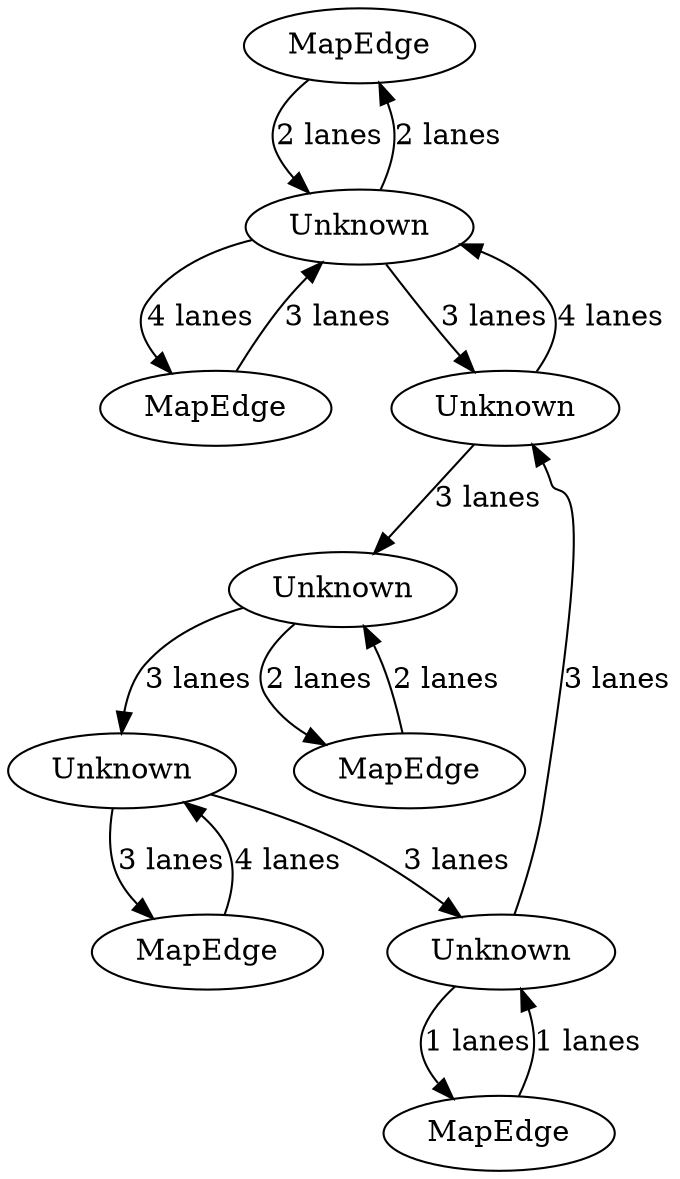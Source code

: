 digraph {
    0 [ label = "MapEdge" ]
    1 [ label = "Unknown" ]
    2 [ label = "MapEdge" ]
    3 [ label = "Unknown" ]
    4 [ label = "MapEdge" ]
    5 [ label = "MapEdge" ]
    6 [ label = "Unknown" ]
    7 [ label = "Unknown" ]
    8 [ label = "Unknown" ]
    9 [ label = "MapEdge" ]
    3 -> 0 [ label = "2 lanes" ]
    0 -> 3 [ label = "2 lanes" ]
    6 -> 4 [ label = "3 lanes" ]
    4 -> 6 [ label = "4 lanes" ]
    2 -> 3 [ label = "3 lanes" ]
    3 -> 2 [ label = "4 lanes" ]
    8 -> 5 [ label = "1 lanes" ]
    5 -> 8 [ label = "1 lanes" ]
    1 -> 6 [ label = "3 lanes" ]
    7 -> 1 [ label = "3 lanes" ]
    6 -> 8 [ label = "3 lanes" ]
    8 -> 7 [ label = "3 lanes" ]
    3 -> 7 [ label = "3 lanes" ]
    7 -> 3 [ label = "4 lanes" ]
    9 -> 1 [ label = "2 lanes" ]
    1 -> 9 [ label = "2 lanes" ]
}
